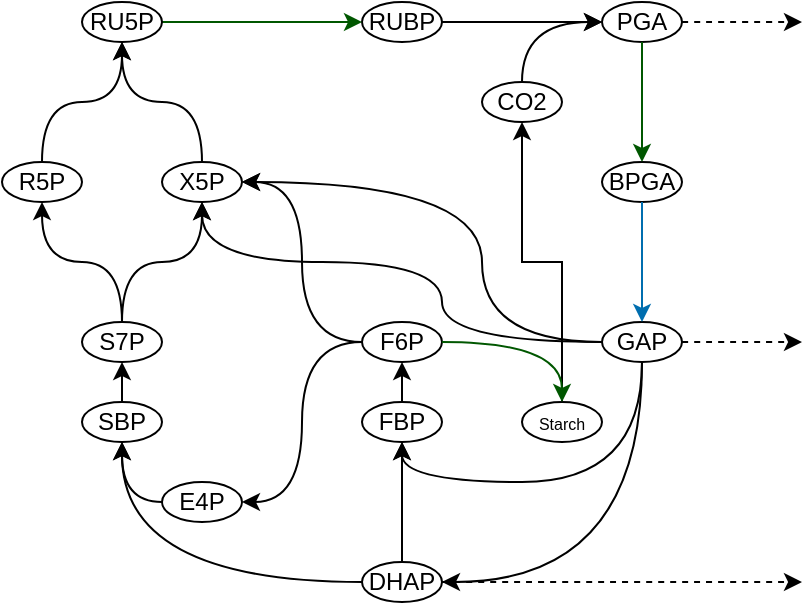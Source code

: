 <mxfile>
    <diagram id="m1c5xFg46kZD4bizrOMW" name="Page-1">
        <mxGraphModel dx="1668" dy="781" grid="1" gridSize="10" guides="1" tooltips="1" connect="1" arrows="1" fold="1" page="1" pageScale="1" pageWidth="380" pageHeight="380" background="#ffffff" math="0" shadow="0">
            <root>
                <mxCell id="0"/>
                <mxCell id="1" parent="0"/>
                <mxCell id="47" value="" style="group" vertex="1" connectable="0" parent="1">
                    <mxGeometry x="-360" y="30" width="400" height="300" as="geometry"/>
                </mxCell>
                <mxCell id="12" value="DHAP" style="ellipse;whiteSpace=wrap;html=1;strokeColor=#000000;strokeWidth=1;" parent="47" vertex="1">
                    <mxGeometry x="180" y="280" width="40" height="20" as="geometry"/>
                </mxCell>
                <mxCell id="14" value="FBP" style="ellipse;whiteSpace=wrap;html=1;strokeColor=#000000;strokeWidth=1;" parent="47" vertex="1">
                    <mxGeometry x="180" y="200" width="40" height="20" as="geometry"/>
                </mxCell>
                <object label="" reaction="vAldolase" id="39">
                    <mxCell style="edgeStyle=orthogonalEdgeStyle;curved=1;rounded=0;orthogonalLoop=1;jettySize=auto;html=1;exitX=0.5;exitY=0;exitDx=0;exitDy=0;entryX=0.5;entryY=1;entryDx=0;entryDy=0;strokeColor=#000000;" parent="47" source="12" target="14" edge="1">
                        <mxGeometry relative="1" as="geometry"/>
                    </mxCell>
                </object>
                <mxCell id="16" value="RUBP" style="ellipse;whiteSpace=wrap;html=1;strokeColor=#000000;strokeWidth=1;" parent="47" vertex="1">
                    <mxGeometry x="180" width="40" height="20" as="geometry"/>
                </mxCell>
                <mxCell id="18" value="CO2" style="ellipse;whiteSpace=wrap;html=1;strokeColor=#000000;strokeWidth=1;" parent="47" vertex="1">
                    <mxGeometry x="240" y="40" width="40" height="20" as="geometry"/>
                </mxCell>
                <mxCell id="42" value="" style="edgeStyle=orthogonalEdgeStyle;rounded=0;orthogonalLoop=1;jettySize=auto;html=1;" parent="47" source="20" target="18" edge="1">
                    <mxGeometry relative="1" as="geometry"/>
                </mxCell>
                <mxCell id="20" value="&lt;font style=&quot;font-size: 8px&quot;&gt;Starch&lt;/font&gt;" style="ellipse;whiteSpace=wrap;html=1;strokeColor=#000000;strokeWidth=1;verticalAlign=middle;" parent="47" vertex="1">
                    <mxGeometry x="260" y="200" width="40" height="20" as="geometry"/>
                </mxCell>
                <mxCell id="23" value="F6P" style="ellipse;whiteSpace=wrap;html=1;strokeColor=#000000;strokeWidth=1;" parent="47" vertex="1">
                    <mxGeometry x="180" y="160" width="40" height="20" as="geometry"/>
                </mxCell>
                <object label="" reaction="vFBPase" id="13">
                    <mxCell style="edgeStyle=orthogonalEdgeStyle;rounded=0;orthogonalLoop=1;jettySize=auto;html=1;exitX=0.5;exitY=0;exitDx=0;exitDy=0;strokeColor=#000000;curved=1;" parent="47" source="14" edge="1">
                        <mxGeometry relative="1" as="geometry">
                            <mxPoint x="200" y="180" as="targetPoint"/>
                        </mxGeometry>
                    </mxCell>
                </object>
                <object label="" reaction="vStarch" id="19">
                    <mxCell style="edgeStyle=orthogonalEdgeStyle;curved=1;rounded=0;orthogonalLoop=1;jettySize=auto;html=1;entryX=0.5;entryY=0;entryDx=0;entryDy=0;strokeWidth=1;fillColor=#008a00;strokeColor=#005700;exitX=1;exitY=0.5;exitDx=0;exitDy=0;" parent="47" source="23" target="20" edge="1">
                        <mxGeometry relative="1" as="geometry">
                            <mxPoint x="410" y="95" as="sourcePoint"/>
                        </mxGeometry>
                    </mxCell>
                </object>
                <object label="" reaction="v13" id="24">
                    <mxCell style="edgeStyle=orthogonalEdgeStyle;rounded=0;orthogonalLoop=1;jettySize=auto;html=1;exitX=1;exitY=0.5;exitDx=0;exitDy=0;curved=1;entryX=0;entryY=0.5;entryDx=0;entryDy=0;strokeColor=#005700;" parent="47" source="25" target="16" edge="1">
                        <mxGeometry relative="1" as="geometry"/>
                    </mxCell>
                </object>
                <mxCell id="25" value="RU5P" style="ellipse;whiteSpace=wrap;html=1;strokeColor=#000000;strokeWidth=1;" parent="47" vertex="1">
                    <mxGeometry x="40" width="40" height="20" as="geometry"/>
                </mxCell>
                <object label="" reaction="v11" id="26">
                    <mxCell style="edgeStyle=orthogonalEdgeStyle;rounded=0;orthogonalLoop=1;jettySize=auto;html=1;exitX=0.5;exitY=0;exitDx=0;exitDy=0;entryX=0.5;entryY=1;entryDx=0;entryDy=0;strokeColor=#000000;curved=1;" parent="47" source="27" target="25" edge="1">
                        <mxGeometry relative="1" as="geometry"/>
                    </mxCell>
                </object>
                <mxCell id="27" value="R5P" style="ellipse;whiteSpace=wrap;html=1;strokeColor=#000000;strokeWidth=1;" parent="47" vertex="1">
                    <mxGeometry y="80" width="40" height="20" as="geometry"/>
                </mxCell>
                <object label="" reaction="v12" id="28">
                    <mxCell style="edgeStyle=orthogonalEdgeStyle;rounded=0;orthogonalLoop=1;jettySize=auto;html=1;exitX=0.5;exitY=0;exitDx=0;exitDy=0;entryX=0.5;entryY=1;entryDx=0;entryDy=0;strokeColor=#000000;curved=1;" parent="47" source="29" target="25" edge="1">
                        <mxGeometry relative="1" as="geometry"/>
                    </mxCell>
                </object>
                <mxCell id="29" value="X5P" style="ellipse;whiteSpace=wrap;html=1;strokeColor=#000000;strokeWidth=1;" parent="47" vertex="1">
                    <mxGeometry x="80" y="80" width="40" height="20" as="geometry"/>
                </mxCell>
                <object label="" reaction="vF6P_Transketolase" id="22">
                    <mxCell style="edgeStyle=orthogonalEdgeStyle;curved=1;rounded=0;orthogonalLoop=1;jettySize=auto;html=1;exitX=0;exitY=0.5;exitDx=0;exitDy=0;strokeColor=#000000;entryX=1;entryY=0.5;entryDx=0;entryDy=0;" parent="47" source="23" target="29" edge="1">
                        <mxGeometry relative="1" as="geometry">
                            <mxPoint x="30" y="200" as="targetPoint"/>
                        </mxGeometry>
                    </mxCell>
                </object>
                <mxCell id="31" value="E4P" style="ellipse;whiteSpace=wrap;html=1;strokeColor=#000000;strokeWidth=1;" parent="47" vertex="1">
                    <mxGeometry x="80" y="240" width="40" height="20" as="geometry"/>
                </mxCell>
                <object label="" reaction="vF6P_Transketolase" id="21">
                    <mxCell style="edgeStyle=orthogonalEdgeStyle;curved=1;rounded=0;orthogonalLoop=1;jettySize=auto;html=1;exitX=0;exitY=0.5;exitDx=0;exitDy=0;entryX=1;entryY=0.5;entryDx=0;entryDy=0;strokeColor=#000000;" parent="47" source="23" target="31" edge="1">
                        <mxGeometry relative="1" as="geometry"/>
                    </mxCell>
                </object>
                <mxCell id="33" value="SBP" style="ellipse;whiteSpace=wrap;html=1;strokeColor=#000000;strokeWidth=1;" parent="47" vertex="1">
                    <mxGeometry x="40" y="200" width="40" height="20" as="geometry"/>
                </mxCell>
                <object label="" reaction="v8" id="38">
                    <mxCell style="edgeStyle=orthogonalEdgeStyle;curved=1;rounded=0;orthogonalLoop=1;jettySize=auto;html=1;exitX=0;exitY=0.5;exitDx=0;exitDy=0;entryX=0.5;entryY=1;entryDx=0;entryDy=0;strokeColor=#000000;" parent="47" source="12" target="33" edge="1">
                        <mxGeometry relative="1" as="geometry"/>
                    </mxCell>
                </object>
                <object label="" reaction="v8" id="30">
                    <mxCell style="edgeStyle=orthogonalEdgeStyle;curved=1;rounded=0;orthogonalLoop=1;jettySize=auto;html=1;exitX=0;exitY=0.5;exitDx=0;exitDy=0;entryX=0.5;entryY=1;entryDx=0;entryDy=0;strokeColor=#000000;" parent="47" source="31" target="33" edge="1">
                        <mxGeometry relative="1" as="geometry"/>
                    </mxCell>
                </object>
                <object label="" reaction="v10" id="34">
                    <mxCell style="edgeStyle=orthogonalEdgeStyle;curved=1;rounded=0;orthogonalLoop=1;jettySize=auto;html=1;exitX=0.5;exitY=0;exitDx=0;exitDy=0;entryX=0.5;entryY=1;entryDx=0;entryDy=0;strokeColor=#000000;" parent="47" source="36" target="27" edge="1">
                        <mxGeometry relative="1" as="geometry"/>
                    </mxCell>
                </object>
                <object label="" reaction="v10" id="35">
                    <mxCell style="edgeStyle=orthogonalEdgeStyle;curved=1;rounded=0;orthogonalLoop=1;jettySize=auto;html=1;exitX=0.5;exitY=0;exitDx=0;exitDy=0;entryX=0.5;entryY=1;entryDx=0;entryDy=0;strokeColor=#000000;" parent="47" source="36" target="29" edge="1">
                        <mxGeometry relative="1" as="geometry"/>
                    </mxCell>
                </object>
                <mxCell id="36" value="S7P" style="ellipse;whiteSpace=wrap;html=1;strokeColor=#000000;strokeWidth=1;" parent="47" vertex="1">
                    <mxGeometry x="40" y="160" width="40" height="20" as="geometry"/>
                </mxCell>
                <object label="" reaction="v9" id="32">
                    <mxCell style="edgeStyle=orthogonalEdgeStyle;curved=1;rounded=0;orthogonalLoop=1;jettySize=auto;html=1;exitX=0.5;exitY=0;exitDx=0;exitDy=0;entryX=0.5;entryY=1;entryDx=0;entryDy=0;strokeColor=#000000;" parent="47" source="33" target="36" edge="1">
                        <mxGeometry relative="1" as="geometry"/>
                    </mxCell>
                </object>
                <object label="" reaction="vTPI" id="6">
                    <mxCell style="edgeStyle=orthogonalEdgeStyle;curved=1;rounded=0;orthogonalLoop=1;jettySize=auto;html=1;exitX=0.5;exitY=1;exitDx=0;exitDy=0;strokeWidth=1;strokeColor=#000000;entryX=1;entryY=0.5;entryDx=0;entryDy=0;" parent="47" source="10" target="12" edge="1">
                        <mxGeometry relative="1" as="geometry"/>
                    </mxCell>
                </object>
                <object label="" reaction="vAldolase" id="7">
                    <mxCell style="edgeStyle=orthogonalEdgeStyle;curved=1;rounded=0;orthogonalLoop=1;jettySize=auto;html=1;exitX=0.5;exitY=1;exitDx=0;exitDy=0;entryX=0.5;entryY=1;entryDx=0;entryDy=0;strokeWidth=1;strokeColor=#000000;" parent="47" source="10" target="14" edge="1">
                        <mxGeometry relative="1" as="geometry"/>
                    </mxCell>
                </object>
                <object label="" reaction="vRuBisCO" id="15">
                    <mxCell style="edgeStyle=orthogonalEdgeStyle;curved=1;rounded=0;orthogonalLoop=1;jettySize=auto;html=1;exitX=1;exitY=0.5;exitDx=0;exitDy=0;entryX=0;entryY=0.5;entryDx=0;entryDy=0;strokeWidth=1;strokeColor=#000000;" parent="47" source="16" target="3" edge="1">
                        <mxGeometry relative="1" as="geometry"/>
                    </mxCell>
                </object>
                <object label="" reaction="vRuBisCO" id="17">
                    <mxCell style="edgeStyle=orthogonalEdgeStyle;rounded=0;orthogonalLoop=1;jettySize=auto;html=1;exitX=0.5;exitY=0;exitDx=0;exitDy=0;strokeWidth=1;curved=1;entryX=0;entryY=0.5;entryDx=0;entryDy=0;strokeColor=#000000;" parent="47" source="18" target="3" edge="1">
                        <mxGeometry relative="1" as="geometry"/>
                    </mxCell>
                </object>
                <object label="" reaction="vF6P_Transketolase" id="9">
                    <mxCell style="edgeStyle=orthogonalEdgeStyle;curved=1;rounded=0;orthogonalLoop=1;jettySize=auto;html=1;exitX=0;exitY=0.5;exitDx=0;exitDy=0;entryX=1;entryY=0.5;entryDx=0;entryDy=0;strokeColor=#000000;" parent="47" source="10" target="29" edge="1">
                        <mxGeometry relative="1" as="geometry">
                            <Array as="points">
                                <mxPoint x="240" y="170"/>
                                <mxPoint x="240" y="90"/>
                            </Array>
                        </mxGeometry>
                    </mxCell>
                </object>
                <mxCell id="3" value="PGA" style="ellipse;whiteSpace=wrap;html=1;strokeColor=#000000;strokeWidth=1;" parent="47" vertex="1">
                    <mxGeometry x="300" width="40" height="20" as="geometry"/>
                </mxCell>
                <mxCell id="5" value="BPGA" style="ellipse;whiteSpace=wrap;html=1;strokeColor=#000000;strokeWidth=1;" parent="47" vertex="1">
                    <mxGeometry x="300" y="80" width="40" height="20" as="geometry"/>
                </mxCell>
                <object label="" reaction="vPGA_kinase" id="2">
                    <mxCell style="edgeStyle=orthogonalEdgeStyle;curved=1;rounded=0;orthogonalLoop=1;jettySize=auto;html=1;exitX=0.5;exitY=1;exitDx=0;exitDy=0;strokeWidth=1;fillColor=#008a00;strokeColor=#005700;" parent="47" source="3" target="5" edge="1">
                        <mxGeometry x="100" y="20" as="geometry"/>
                    </mxCell>
                </object>
                <object label="" reaction="v10" id="43">
                    <mxCell style="edgeStyle=orthogonalEdgeStyle;rounded=0;orthogonalLoop=1;jettySize=auto;html=1;exitX=0;exitY=0.5;exitDx=0;exitDy=0;strokeColor=#000000;entryX=0.5;entryY=1;entryDx=0;entryDy=0;curved=1;" parent="47" source="10" target="29" edge="1">
                        <mxGeometry relative="1" as="geometry">
                            <mxPoint x="220" y="80" as="targetPoint"/>
                            <Array as="points">
                                <mxPoint x="220" y="170"/>
                                <mxPoint x="220" y="130"/>
                                <mxPoint x="100" y="130"/>
                            </Array>
                        </mxGeometry>
                    </mxCell>
                </object>
                <mxCell id="10" value="GAP" style="ellipse;whiteSpace=wrap;html=1;strokeColor=#000000;strokeWidth=1;" parent="47" vertex="1">
                    <mxGeometry x="300" y="160" width="40" height="20" as="geometry"/>
                </mxCell>
                <object label="" reaction="vBPGA_dehydrogenase" id="4">
                    <mxCell style="edgeStyle=orthogonalEdgeStyle;curved=1;rounded=0;orthogonalLoop=1;jettySize=auto;html=1;entryX=0.5;entryY=0;entryDx=0;entryDy=0;strokeWidth=1;fillColor=#1ba1e2;strokeColor=#006EAF;exitX=0.5;exitY=1;exitDx=0;exitDy=0;" parent="47" source="5" target="10" edge="1">
                        <mxGeometry x="100" y="20" as="geometry">
                            <mxPoint x="240" y="30" as="sourcePoint"/>
                        </mxGeometry>
                    </mxCell>
                </object>
                <object label="" reaction="vpga" id="44">
                    <mxCell style="edgeStyle=orthogonalEdgeStyle;curved=1;rounded=0;orthogonalLoop=1;jettySize=auto;html=1;exitX=1;exitY=0.5;exitDx=0;exitDy=0;fontSize=12;fillColor=#f5f5f5;dashed=1;strokeColor=#000000;" parent="47" source="3" edge="1">
                        <mxGeometry x="480" y="-40.24" as="geometry">
                            <mxPoint x="400" y="10" as="targetPoint"/>
                            <mxPoint x="340.0" y="10" as="sourcePoint"/>
                        </mxGeometry>
                    </mxCell>
                </object>
                <object label="" reaction="vdhap" id="45">
                    <mxCell style="edgeStyle=orthogonalEdgeStyle;curved=1;rounded=0;orthogonalLoop=1;jettySize=auto;html=1;exitX=1;exitY=0.5;exitDx=0;exitDy=0;fontSize=12;dashed=1;strokeColor=#000000;" parent="47" source="12" edge="1">
                        <mxGeometry x="470" y="-70.24" as="geometry">
                            <mxPoint x="400" y="290" as="targetPoint"/>
                            <mxPoint x="340.0" y="90" as="sourcePoint"/>
                            <Array as="points"/>
                        </mxGeometry>
                    </mxCell>
                </object>
                <object label="" reaction="vgap" id="46">
                    <mxCell style="edgeStyle=orthogonalEdgeStyle;curved=1;rounded=0;orthogonalLoop=1;jettySize=auto;html=1;exitX=1;exitY=0.5;exitDx=0;exitDy=0;fontSize=12;dashed=1;strokeColor=#000000;" parent="47" source="10" edge="1">
                        <mxGeometry x="480" y="-30.24" as="geometry">
                            <mxPoint x="400" y="170" as="targetPoint"/>
                            <mxPoint x="340.0" y="170" as="sourcePoint"/>
                        </mxGeometry>
                    </mxCell>
                </object>
            </root>
        </mxGraphModel>
    </diagram>
</mxfile>
